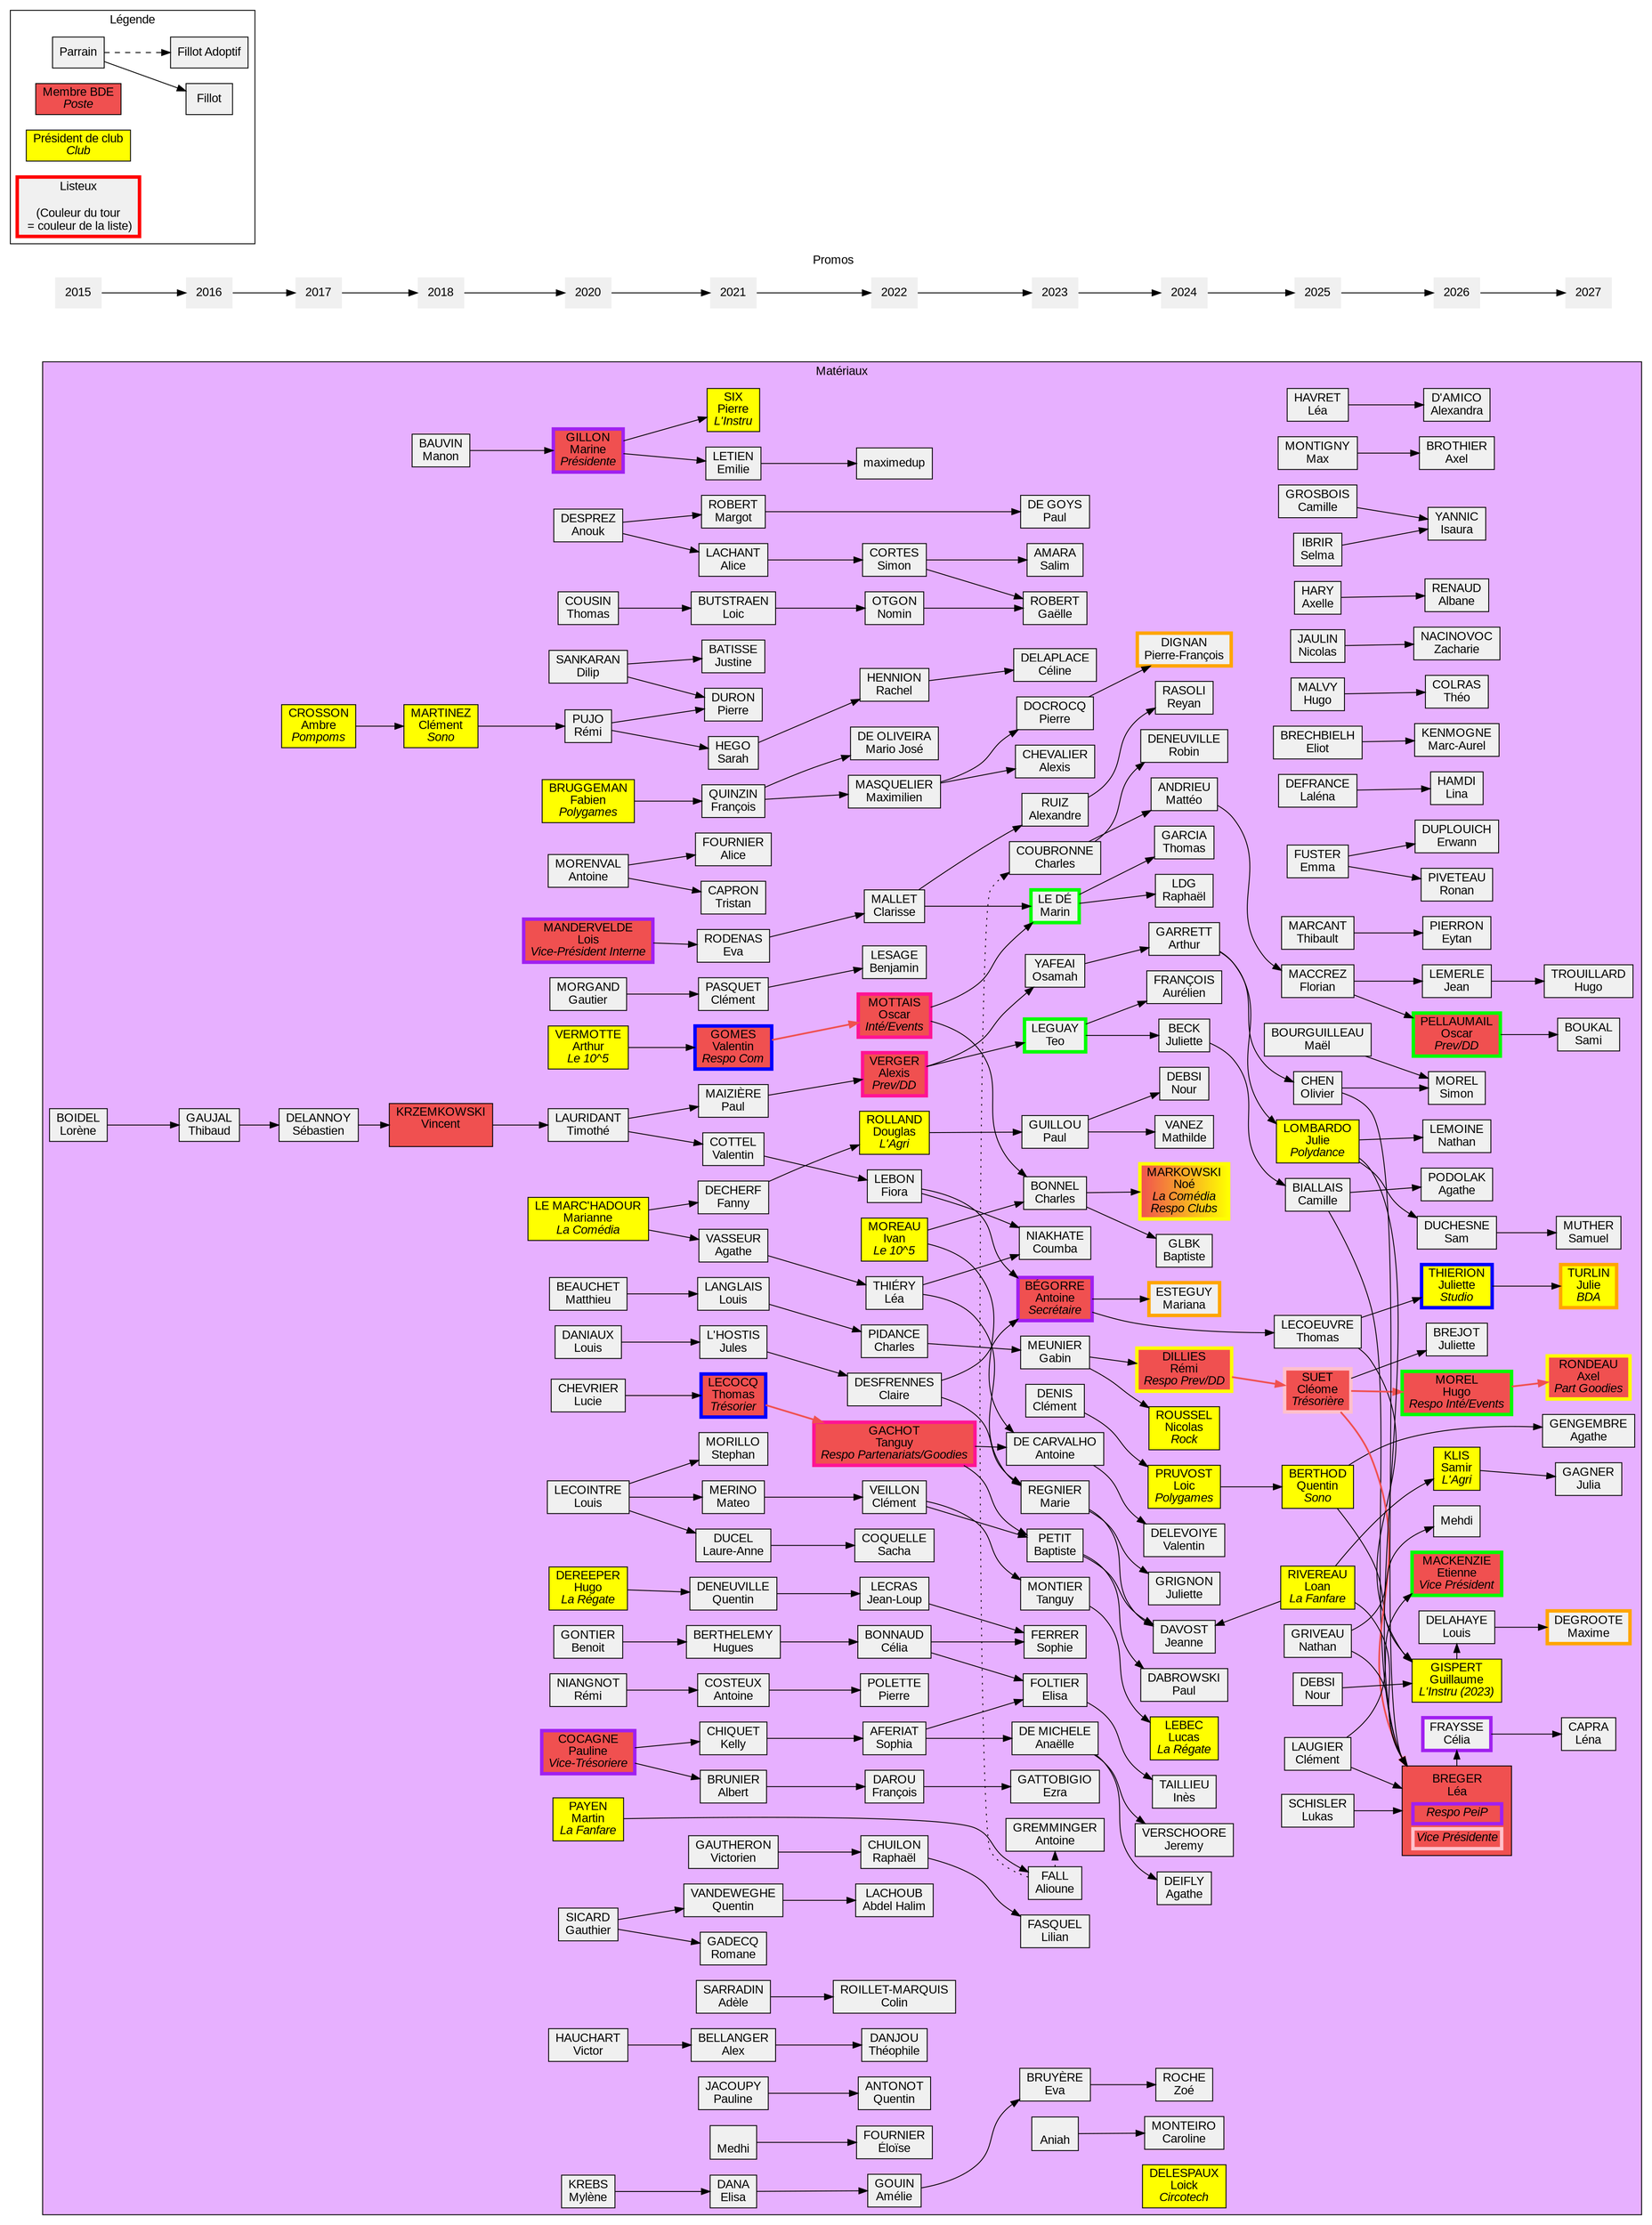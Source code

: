 digraph mat {
	graph [
		charset = "UTF-8";
		style = filled;
		fontname = "Arial";
	];

	node [
		shape = box;
		style = filled;
		fillcolor = "#f0f0f0";
		fontname = "Arial";
	];

	rankdir = LR;

	subgraph cluster_promos {
		label = "Promos";
		penwidth = 0;
		color = none;
		node [shape = none];

		"2015" -> "2016" -> "2017" -> "2018" -> "2020" -> "2021" -> "2022" -> "2023" -> "2024" -> "2025" -> "2026" -> "2027";
	}
		subgraph cluster_legende {
		label = "Légende";
		fillcolor = none;

		leg_parrain	[label = "Parrain"];
		leg_fillot	[label = "Fillot"];
		leg_fillotadop	[label = "Fillot Adoptif"];
		leg_BDE		[label = <Membre BDE<BR/><I>Poste</I>> fillcolor="#f05050"];
		leg_prez	[label = <Président de club<BR/><I>Club</I>> fillcolor="yellow"];
		leg_listeux	[label = "Listeux\n\n(Couleur du tour\n = couleur de la liste)" penwidth=4 color="red"];

		leg_parrain -> leg_fillot;
		leg_parrain -> leg_fillotadop [style = "dashed"];
	}

	subgraph cluster_mat {
		label = "Matériaux";
		fillcolor = "#E7B0FF";

		{ rank = "same";
			loreneboid	[label = "BOIDEL\nLorène"];
		}

		{ rank = "same";
			thibaudgauj	[label = "GAUJAL\nThibaud"];
		}
		loreneboid -> thibaudgauj;

		{ rank = "same";
			sebastiendel	[label = "DELANNOY\nSébastien"];
			ambrecross	[label = <CROSSON<BR/>Ambre<BR/><I>Pompoms</I>> fillcolor="yellow"];
		}
		thibaudgauj -> sebastiendel;

		{ rank = "same";
			clementmartin	[label = <MARTINEZ<BR/>Clément<BR/><I>Sono</I>> fillcolor="yellow"];
			vincentkrzem	[label = <KRZEMKOWSKI<BR/>Vincent<BR/><I> </I>> fillcolor="#f05050"];
			manonbauv	[label = "BAUVIN\nManon"];
		}
		ambrecross -> clementmartin;
		sebastiendel -> vincentkrzem;

		{ rank = "same";
			anoukdespr	[label = "DESPREZ\nAnouk"];
			antoinemoren	[label = "MORENVAL\nAntoine"];
			arthurverm	[label = <VERMOTTE<BR/>Arthur<BR/><I>Le 10^5</I>> fillcolor="yellow"];
			benoitgon	[label = "GONTIER\nBenoit"];
			dilipsankaran	[label = "SANKARAN\nDilip"];
			fabienbrugg	[label = <BRUGGEMAN<BR/>Fabien<BR/><I>Polygames</I>> fillcolor="yellow"];
			gautiermorg	[label = "MORGAND\nGautier"];
			hugoderee	[label = <DEREEPER<BR/>Hugo<BR/><I>La Régate</I>> fillcolor="yellow"];
			loismanderv	[label = <MANDERVELDE<BR/>Lois<BR/><I>Vice-Président Interne</I>> fillcolor="#f05050" penwidth=4 color="purple"];
			louisdani	[label = "DANIAUX\nLouis"];
			louisleco	[label = "LECOINTRE\nLouis"];
			luciechev	[label = "CHEVRIER\nLucie"];
			mariannelema	[label = <LE MARC'HADOUR<BR/>Marianne<BR/><I>La Comédia</I>> fillcolor="yellow"];
			martinpay	[label = <PAYEN<BR/>Martin<BR/><I>La Fanfare</I>> fillcolor="yellow"];
			matthieubeau	[label = "BEAUCHET\nMatthieu"];
			mylenekreb	[label = "KREBS\nMylène"];
			paulinecoc	[label = <COCAGNE<BR/>Pauline<BR/><I>Vice-Trésoriere</I>> fillcolor="#f05050" penwidth=4 color="purple"];
			
			remipujo	[label = "PUJO\nRémi"];
			thomascousi	[label = "COUSIN\nThomas"];
			timlrdnt	[label = "LAURIDANT\nTimothé"];
			
			marinegill	[label = <GILLON<BR/>Marine<BR/><I>Présidente</I>> fillcolor="#f05050" penwidth=4 color="purple"];
			reminiang	[label = "NIANGNOT\nRémi"];
			gauthiersic	[label = "SICARD\nGauthier"];
			victorhauc	[label = "HAUCHART\nVictor"];

		}
		clementmartin -> remipujo;
		manonbauv -> marinegill;
		vincentkrzem -> timlrdnt;

		{ rank = "same";
			adelesarrad	[label = "SARRADIN\nAdèle"];
			agathevass	[label = "VASSEUR\nAgathe"];
			albertbruni	[label = "BRUNIER\nAlbert"];
			alexbell	[label = "BELLANGER\nAlex"];
			alicefourn	[label = "FOURNIER\nAlice"];
			alicelach	[label = "LACHANT\nAlice"];
			antoinecost	[label = "COSTEUX\nAntoine"];
			clementpasq	[label = "PASQUET\nClément"];
			elisadana	[label = "DANA\nElisa"];
			
			evarod		[label = "RODENAS\nEva"];
			fannydech	[label = "DECHERF\nFanny"];
			francoisqui	[label = "QUINZIN\nFrançois"];
			huguesberth	[label = "BERTHELEMY\nHugues"];
			juleslhostis	[label = "L'HOSTIS\nJules"];
			justinebat	[label = "BATISSE\nJustine"];
			kellychi	[label = "CHIQUET\nKelly"];
			laureanneduc	[label = "DUCEL\nLaure-Anne"];
			loicbuts	[label = "BUTSTRAEN\nLoic"];
			louislangl	[label = "LANGLAIS\nLouis"];
			margotrob	[label = "ROBERT\nMargot"];
			mateomerino	[label = "MERINO\nMateo"];
			victoriengauth	[label = "GAUTHERON\nVictorien"];
			
			
			paulmaiz	[label = "MAIZIÈRE\nPaul"];
			pierredur	[label = "DURON\nPierre"];
			quentindeneu	[label = "DENEUVILLE\nQuentin"];
			quentinvande	[label = "VANDEWEGHE\nQuentin"];
			romanegadecq	[label = "GADECQ\nRomane"];
			sarahhego	[label = "HEGO\nSarah"];
			stephanmorill	[label = "MORILLO\nStephan"];
			thomaslec	[label = <LECOCQ<BR/>Thomas<BR/><I>Trésorier</I>> fillcolor="#f05050" penwidth=4 color="blue"];
			tristancap	[label = "CAPRON\nTristan"];
			valentincott	[label = "COTTEL\nValentin"];
			valentingom	[label = <GOMES<BR/>Valentin<BR/><I>Respo Com</I>> fillcolor="#f05050" penwidth=4 color="blue"];
			
			emilielet	[label = "LETIEN\nEmilie"];
			pierresix	[label = <SIX<BR/>Pierre<BR/><I>L'Instru</I>> fillcolor="yellow"];
			paulinejacou	[label = "JACOUPY\nPauline"];
			medhi		[label = "\nMedhi"];
		}
		anoukdespr -> alicelach;
		anoukdespr -> margotrob;
		antoinemoren -> alicefourn;
		antoinemoren -> tristancap;
		arthurverm -> valentingom;
		benoitgon -> huguesberth;
		dilipsankaran -> justinebat;
		dilipsankaran -> pierredur;
		fabienbrugg -> francoisqui;
		gauthiersic -> quentinvande;
		gauthiersic -> romanegadecq;
		gautiermorg -> clementpasq;
		hugoderee -> quentindeneu;
		loismanderv -> evarod;
		louisdani -> juleslhostis;
		louisleco -> laureanneduc;
		louisleco -> mateomerino;
		louisleco -> stephanmorill;
		luciechev -> thomaslec;
		mariannelema -> agathevass;
		mariannelema -> fannydech;
		marinegill -> emilielet;
		marinegill -> pierresix;
		martinpay -> alioune;
		matthieubeau -> louislangl;
		mylenekreb -> elisadana;
		paulinecoc -> albertbruni;
		paulinecoc -> kellychi;
		reminiang -> antoinecost;
		remipujo -> pierredur;
		remipujo -> sarahhego;
		thomascousi -> loicbuts;
		timlrdnt -> paulmaiz;
		timlrdnt -> valentincott;
		victorhauc -> alexbell;

		{ rank="same";
			alexisver	[label = <VERGER<BR/>Alexis<BR/><I>Prev/DD</I>> fillcolor="#f05050" penwidth=4 color="deeppink"];
			ameliegouin	[label = "GOUIN\nAmélie"];
			benjaminles	[label = "LESAGE\nBenjamin"];
			celiabonn	[label = "BONNAUD\nCélia"];
			charlespid	[label = "PIDANCE\nCharles"];
			colinroill	[label = "ROILLET-MARQUIS\nColin"];
			clairedesf	[label = "DESFRENNES\nClaire"];
			douglasroll	[label = <ROLLAND<BR/>Douglas<BR/><I>L'Agri</I>> fillcolor="yellow"];
			fioraleb	[label = "LEBON\nFiora"];
			eloisefour	[label = "FOURNIER\nÉloïse"];
			leathiery	[label = "THIÉRY\nLéa"];
			francoisdar	[label = "DAROU\nFrançois"];
			clementveill 	[label = "VEILLON\nClément"];
			ivanmor		[label = <MOREAU<BR/>Ivan<BR/><I>Le 10^5</I>> fillcolor="yellow"];
			oscarmott	[label = <MOTTAIS<BR/>Oscar<BR/><I>Inté/Events</I>> fillcolor="#f05050" penwidth=4 color="deeppink"];
			tanguygac	[label = <GACHOT<BR/>Tanguy<BR/><I>Respo Partenariats/Goodies</I>> fillcolor="#f05050" penwidth=4 color="deeppink"];
			clarissemal	[label = "MALLET\nClarisse"];
			//julinebur	[label = <BUROT<BR/>Juline<BR/><I>La Radio</I>> fillcolor="yellow"];
			maximilienmasq	[label = "MASQUELIER\nMaximilien"];
			jeanlouplec	[label = "LECRAS\nJean-Loup"];
			nomin		[label = "OTGON\nNomin"];
			rachel		[label = "HENNION\nRachel"];
			raphaelchuil	[label = "CHUILON\nRaphaël"];
			simoncortes	[label = "CORTES\nSimon"];
			sophiaafe	[label = "AFERIAT\nSophia"];
			theophiledanj	[label = "DANJOU\nThéophile"];
			mariojose	[label = "DE OLIVEIRA\nMario José"];
			//maximedup	[label = "DUPONT\nMaxime"];
			pierrepolet	[label = "POLETTE\nPierre"];
			quentinanto	[label = "ANTONOT\nQuentin"];
			sachacoq	[label = "COQUELLE\nSacha"];
			//samuelev	[label = "EVRARD\nSamuel"];
			abdelhalim	[label = "LACHOUB\nAbdel Halim"];

        }
		adelesarrad -> colinroill;
		agathevass -> leathiery;
		albertbruni -> francoisdar;
		alexbell -> theophiledanj;
		alicelach -> simoncortes;
		antoinecost -> pierrepolet;
		clementpasq -> benjaminles;
		elisadana -> ameliegouin;
		emilielet -> maximedup;
		evarod -> clarissemal;
		fannydech -> douglasroll;
		francoisqui -> mariojose;
		francoisqui -> maximilienmasq;
		huguesberth -> celiabonn;
		juleslhostis -> clairedesf;
		kellychi -> sophiaafe;
		laureanneduc -> sachacoq;
		loicbuts -> nomin;
		louislangl -> charlespid;
		mateomerino -> clementveill;
		medhi -> eloisefour;
		paulinejacou -> quentinanto;
		paulmaiz -> alexisver;
		//pierredur -> ivanmor;
		//pierresix -> julinebur;
		//pierresix -> samuelev;
		quentindeneu -> jeanlouplec;
		quentinvande -> abdelhalim;
		sarahhego -> rachel;
		thomaslec -> tanguygac [penwidth=2 color = "#f05050"];
		valentincott -> fioraleb;
		valentingom -> oscarmott [penwidth=2 color = "#f05050"];
		victoriengauth -> raphaelchuil;

		{ rank = "same";
			alexandreruiz	[label = "RUIZ\nAlexandre"];
			alexischev	[label = "CHEVALIER\nAlexis"];
			anaelledemi	[label = "DE MICHELE\nAnaëlle"];
			alioune		[label = "FALL\nAlioune"];
			aniah		[label = "\nAniah"];
			antoinebeg 	[label = <BÉGORRE<BR/>Antoine<BR/><I>Secrétaire</I>>  fillcolor="#f05050" penwidth=4 color="purple"];
			antoinedec	[label = "DE CARVALHO\nAntoine"];
			antoinegrem	[label = "GREMMINGER\nAntoine"];
			baptistepet	[label = "PETIT\nBaptiste"];
			charlesbon	[label = "BONNEL\nCharles"];
			charlescou	[label = "COUBRONNE\nCharles"];
			clementden	[label = "DENIS\nClément"];
			coumbania	[label = "NIAKHATE\nCoumba"];
			elisafolt	[label = "FOLTIER\nElisa"];
			evabruy		[label = "BRUYÈRE\nEva"];
			ezragatt	[label = "GATTOBIGIO\nEzra"];
			gabinmeun	[label = "MEUNIER\nGabin"];
			gaellerob	[label = "ROBERT\nGaëlle"];
			lilianfasq	[label = "FASQUEL\nLilian"];
			marieregn	[label = "REGNIER\nMarie"];
			marinlede	[label = "LE DÉ\nMarin" penwidth=4 color="green"];
			osamahyaf	[label = "YAFEAI\nOsamah"];
			pauldeg		[label = "DE GOYS\nPaul"];
			paulgui		[label = "GUILLOU\nPaul"];
			pierredocr	[label = "DOCROCQ\nPierre"];
			salimama	[label = "AMARA\nSalim"];
			sophieferr	[label = "FERRER\nSophie"];
			tanguymon	[label = "MONTIER\nTanguy"];
			teoleg		[label = "LEGUAY\nTeo" penwidth=4 color="green"];
			celinedel	[label = "DELAPLACE\nCéline"];
		}
		margotrob -> pauldeg;

		alexisver -> osamahyaf;
		alexisver -> teoleg;
		alioune -> antoinegrem [style = dotted];
		alioune -> charlescou [style = dotted];
		ameliegouin -> evabruy;
		celiabonn -> elisafolt;
		celiabonn -> sophieferr;
		charlespid -> gabinmeun;
		clairedesf -> antoinebeg;
		clairedesf -> marieregn;
		clarissemal -> alexandreruiz;
		clarissemal -> marinlede;
		clementveill -> baptistepet;
		clementveill -> tanguymon;
		douglasroll -> paulgui;
		fioraleb -> antoinebeg;
		fioraleb -> coumbania;
		francoisdar -> ezragatt;
		ivanmor -> antoinedec;
		ivanmor -> charlesbon;
		jeanlouplec -> sophieferr;
		//julinebur -> alexandreruiz;
		//julinebur -> alexischev;
		//julinebur -> anaelledemi;
		//julinebur -> baptistepet;
		leathiery -> coumbania;
		leathiery -> marieregn;
		maximilienmasq -> alexischev;
		maximilienmasq -> pierredocr;
		nomin -> gaellerob;
		oscarmott -> charlesbon;
		oscarmott -> marinlede;
		rachel -> celinedel;
		raphaelchuil -> lilianfasq;
		simoncortes -> gaellerob;
		simoncortes -> salimama;
		sophiaafe -> anaelledemi;
		sophiaafe -> elisafolt;
		tanguygac -> baptistepet;
		tanguygac -> antoinedec;

		{ rank = "same";
			agathedeifl	[label = "DEIFLY\nAgathe"];
			arthurgarr	[label = "GARRETT\nArthur"];
			aurelienfran	[label = "FRANÇOIS\nAurélien"];
			baptisteglbk	[label = "GLBK\nBaptiste"];
			camillebec	[label = "BECK\nJuliette"];
			carolinemont	[label = "MONTEIRO\nCaroline"];
			inestail	[label = "TAILLIEU\nInès"];
			//islandebub	[label = "BUBULLE\nIslande"];
			jeannedav	[label = "DAVOST\nJeanne"];
			jeremyversc	[label = "VERSCHOORE\nJeremy"];
			juliettegrig	[label = "GRIGNON\nJuliette"];
			loicdelesp	[label = <DELESPAUX<BR/>Loick<BR/><I>Circotech</I>> fillcolor="yellow"];
			loicpruv	[label = <PRUVOST<BR/>Loic<BR/><I>Polygames</I>> fillcolor="yellow"];
			lucaslbc	[label = <LEBEC<BR/>Lucas<BR/><I>La Régate</I>> fillcolor="yellow"];
			marianaeste	[label = "ESTEGUY\nMariana" penwidth=4 color="orange"];
			mathildevane	[label = "VANEZ\nMathilde"];
			matteoandri	[label = "ANDRIEU\nMattéo"];
			nicolasrouss	[label = <ROUSSEL<BR/>Nicolas<BR/><I>Rock</I>> fillcolor="yellow"];
			noemarkow	[label = <MARKOWSKI<BR/>Noé<BR/><I>La Comédia<BR/>Respo Clubs</I>> fillcolor="#f05050:yellow" penwidth=4 color="yellow"];
			nourdeb		[label = "DEBSI\nNour"];
			pauldab		[label = "DABROWSKI\nPaul"];
			pierrefrancoisd	[label = "DIGNAN\nPierre-François" penwidth=4 color="orange"];
			raphaelldg	[label = "LDG\nRaphaël"];
			remidilli	[label = <DILLIES<BR/>Rémi<BR/><I>Respo Prev/DD</I>> fillcolor="#f05050" penwidth=4 color="yellow"];
			reyanraso	[label = "RASOLI\nReyan"];
			robindene	[label = "DENEUVILLE\nRobin"];
			thomasgar	[label = "GARCIA\nThomas"];
			valentindelev	[label = "DELEVOIYE\nValentin"];
			zoeroch		[label = "ROCHE\nZoé"];
		}
		alexandreruiz -> reyanraso;
		anaelledemi -> agathedeifl;
		anaelledemi -> jeremyversc;
		aniah -> carolinemont;
		antoinebeg -> tlecoeuvre;
		antoinebeg -> marianaeste;
		antoinedec -> valentindelev;
		baptistepet -> jeannedav;
		baptistepet -> pauldab;
		charlesbon -> baptisteglbk;
		charlesbon -> noemarkow;
		charlescou -> matteoandri;
		charlescou -> robindene;
		clementden -> loicpruv;
		elisafolt -> inestail;
		evabruy -> zoeroch;
		gabinmeun -> nicolasrouss;
		gabinmeun -> remidilli;
		marieregn -> jeannedav;
		marieregn -> juliettegrig;
		marinlede -> raphaelldg;
		marinlede -> thomasgar;
		osamahyaf -> arthurgarr;
		paulgui -> mathildevane;
		paulgui -> nourdeb;
		pierredocr -> pierrefrancoisd;
		tanguymon -> lucaslbc;
		teoleg -> aurelienfran;
		teoleg -> camillebec;
		loicpruv -> qberthod;

		{ rank = "same";//2025
            camillebia 	[label = "BIALLAIS\nCamille"];
            maelbourg  	[label = "BOURGUILLEAU\nMaël"];
            cleomesuet 	[label = <SUET<BR/>Cléome<BR/><I>Trésorière</I>> fillcolor="#f05050" penwidth=4 color="pink"];
            julielomb  	[label = <LOMBARDO<BR/>Julie<BR/><I>Polydance</I>> fillcolor="yellow"];
            florianma  	[label = "MACCREZ\nFlorian"];
            loanrivere 	[label = <RIVEREAU<BR/>Loan<BR/><I>La Fanfare</I>> fillcolor="yellow"];
            olivierch  	[label = "CHEN\nOlivier"];
            lhavret		[label = "HAVRET\nLéa"];
            mmontigny	[label = "MONTIGNY\nMax"];
            sibrir		[label = "IBRIR\nSelma"];
            cgrosbois	[label = "GROSBOIS\nCamille"];
            qberthod	[label = <BERTHOD<BR/>Quentin<BR/><I>Sono</I>> fillcolor="yellow"];
            ngriveau	[label = "GRIVEAU\nNathan"];
            ahary		[label = "HARY\nAxelle"];
            tlecoeuvre	[label = "LECOEUVRE\nThomas"];
            njaulin		[label = "JAULIN\nNicolas"];
            hmalvy		[label = "MALVY\nHugo"];
            ebrechbielh	[label = "BRECHBIELH\nEliot"];
            ldefrance	[label = "DEFRANCE\nLaléna"];
            efuster		[label = "FUSTER\nEmma"];
            claugier	[label = "LAUGIER\nClément"];
            tmarcant	[label = "MARCANT\nThibault"];
            ndebsi		[label = "DEBSI\nNour"];
            lschisler	[label = "SCHISLER\nLukas"];
		}
		
		remidilli -> cleomesuet [penwidth=2 color = "#f05050"];
		camillebec -> camillebia;
		arthurgarr -> julielomb;
		arthurgarr -> olivierch;
		loanrivere -> jeannedav;
		matteoandri -> florianma;

		{ rank = "same";//2026
			leabreger  	[label = <<table border="0">
				<tr><td border="0">BREGER<BR/>Léa</td></tr>
				<tr><td border="4" color="purple"><I>Respo PeiP</I></td></tr>
				<tr><td border="4" color="pink"><I>Vice Présidente</I></td></tr>
			</table>> fillcolor="#f05050"];
			hmorel		[label = <MOREL<BR/>Hugo<BR/><I>Respo Inté/Events</I>> fillcolor="#f05050" penwidth=4 color="green"];
			jbrejot		[label = "BREJOT\nJuliette"];
			nlemoine	[label = "LEMOINE\nNathan"];
			sduchesne	[label = "DUCHESNE\nSam"];
			cfraysse	[label = "FRAYSSE\nCélia" penwidth=4 color="purple"];
			aamico		[label = "D'AMICO\nAlexandra"];
			opellaumail	[label = <PELLAUMAIL<BR/>Oscar<BR/><I>Prev/DD</I>> fillcolor="#f05050" penwidth=4 color="green"];
			jlemerle	[label = "LEMERLE\nJean"];
			abrothier	[label = "BROTHIER\nAxel"];
			iyannic		[label = "YANNIC\nIsaura"];
			sklis		[label = <KLIS<BR/>Samir<BR/><I>L'Agri</I>> fillcolor="yellow"];
			ggispert	[label = <GISPERT<BR/>Guillaume<BR/><I>L'Instru (2023)</I>> fillcolor="yellow"];
			apodolak	[label = "PODOLAK\nAgathe"];
			mehdi		[label = "Mehdi"];
			arenaud		[label = "RENAUD\nAlbane"];
			smorel		[label = "MOREL\nSimon"];
			znacinovic	[label = "NACINOVOC\nZacharie"];
			tcolras		[label = "COLRAS\nThéo"];
			ldelahaye	[label = "DELAHAYE\nLouis"];
			mkenmogne	[label = "KENMOGNE\nMarc-Aurel"];
			lhamdi		[label = "HAMDI\nLina"];
			eduplouich	[label = "DUPLOUICH\nErwann"];
			rpiveteau	[label = "PIVETEAU\nRonan"];
			emackenzie	[label = <MACKENZIE<BR/>Etienne<BR/><I>Vice Président</I>> fillcolor="#f05050" penwidth=4 color="green"];
			jthierion	[label = <THIERION<BR/>Juliette<BR/><I>Studio</I>> fillcolor="yellow", penwidth=4 color ="blue"];
			epierron	[label = "PIERRON\nEytan"];
		}
		tlecoeuvre  -> jthierion;
		cleomesuet	-> hmorel [penwidth=2 color = "#f05050"];
		cleomesuet	-> jbrejot;
		julielomb	-> nlemoine;
		julielomb	-> sduchesne;
		leabreger	-> cfraysse;
		lhavret 	-> aamico;
		florianma	-> opellaumail;
		florianma	-> jlemerle;
		mmontigny	-> abrothier;
		sibrir		-> iyannic;
		cgrosbois	-> iyannic;
		loanrivere	-> sklis;
		qberthod	-> ggispert;
		camillebia	-> apodolak;
		ngriveau	-> mehdi;
		ahary		-> arenaud;
		olivierch	-> smorel;
		maelbourg	-> smorel;
		tlecoeuvre	-> ggispert; //Autres redoublants ?
		// tlecoeuvre -> redoublants sauf leabreger
		njaulin		-> znacinovic;
		hmalvy		-> tcolras;
		ggispert	-> ldelahaye;
		ebrechbielh -> mkenmogne;
		ldefrance	-> lhamdi;
		efuster		-> eduplouich;
		efuster		-> rpiveteau;
		claugier	-> emackenzie;
		tmarcant	-> epierron;
		ndebsi		-> ggispert;
		lschisler	-> leabreger;
		loanrivere	-> leabreger;
		cleomesuet	-> leabreger [penwidth=2 color = "#f05050"];
		ngriveau	-> leabreger;
		olivierch	-> leabreger;
		camillebia	-> leabreger;
		julielomb	-> leabreger;
		claugier	-> leabreger;

		{ rank = "same";//2027
			smuther		[label = "MUTHER\nSamuel"];
			agengembre	[label = "GENGEMBRE\nAgathe"];
			arondeau	[label = <RONDEAU<BR/>Axel<BR/><I>Part Goodies</I>> fillcolor="#f05050" penwidth=4 color="yellow"];
			lcapra		[label = "CAPRA\nLéna"];
			htrouillard	[label = "TROUILLARD\nHugo"];
			sboukal		[label = "BOUKAL\nSami"];
			jturlin		[label = <TURLIN<BR/>Julie<BR/><I>BDA</I>> fillcolor="yellow" penwidth=4 color="orange"];
			mdegroote	[label = <DEGROOTE<BR/>Maxime<BR/>> penwidth=4 color="orange"];	
			jgagner		[label = "GAGNER\nJulia"];
		}
			sduchesne->smuther;
			qberthod->agengembre;
			hmorel->arondeau [penwidth=2 color = "#f05050"];
			cfraysse->lcapra;
			jlemerle->htrouillard;
			opellaumail->sboukal;
			jthierion->jturlin;
			ldelahaye->mdegroote;
			sklis->jgagner;


	}
	endnode [style=invis];

	apodolak -> endnode [style=invis];
	"2026" -> endnode [style=invis];
}
